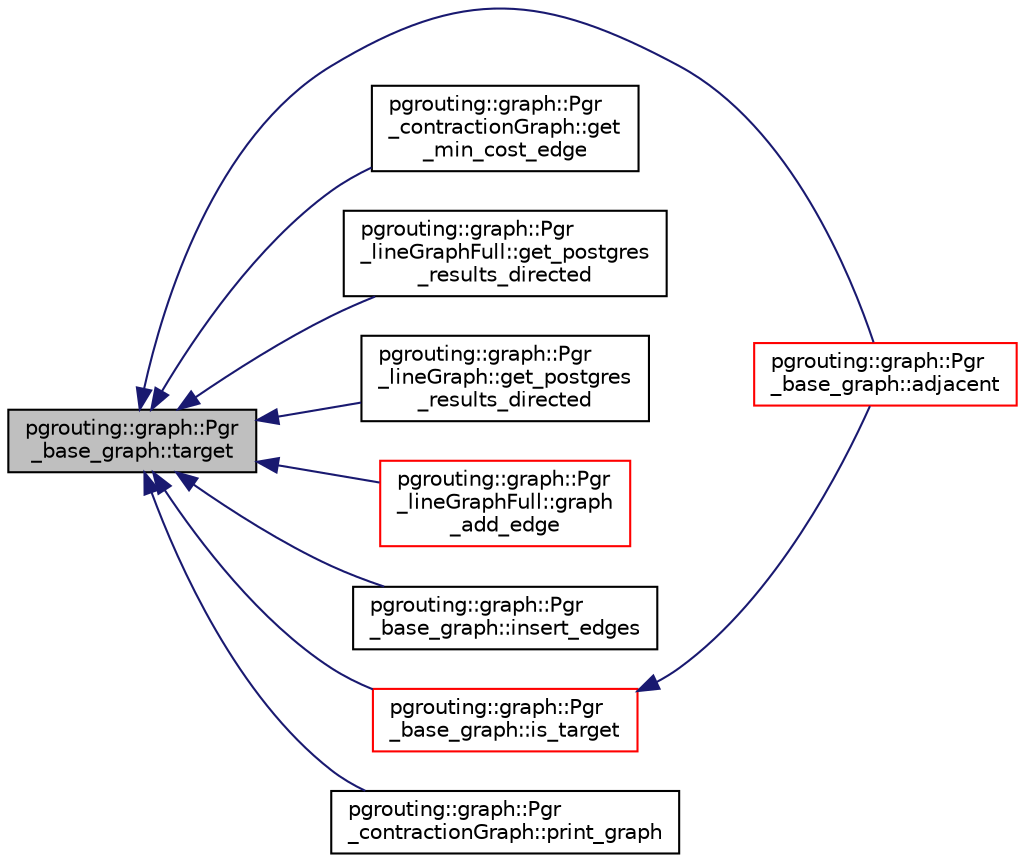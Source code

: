 digraph "pgrouting::graph::Pgr_base_graph::target"
{
  edge [fontname="Helvetica",fontsize="10",labelfontname="Helvetica",labelfontsize="10"];
  node [fontname="Helvetica",fontsize="10",shape=record];
  rankdir="LR";
  Node281 [label="pgrouting::graph::Pgr\l_base_graph::target",height=0.2,width=0.4,color="black", fillcolor="grey75", style="filled", fontcolor="black"];
  Node281 -> Node282 [dir="back",color="midnightblue",fontsize="10",style="solid",fontname="Helvetica"];
  Node282 [label="pgrouting::graph::Pgr\l_base_graph::adjacent",height=0.2,width=0.4,color="red", fillcolor="white", style="filled",URL="$classpgrouting_1_1graph_1_1Pgr__base__graph.html#a0b33ae3fd10642c323595a472b0da25b"];
  Node281 -> Node286 [dir="back",color="midnightblue",fontsize="10",style="solid",fontname="Helvetica"];
  Node286 [label="pgrouting::graph::Pgr\l_contractionGraph::get\l_min_cost_edge",height=0.2,width=0.4,color="black", fillcolor="white", style="filled",URL="$classpgrouting_1_1graph_1_1Pgr__contractionGraph.html#a3e10445a914f711c5777bd4b9e9dedf3",tooltip="get the edge with minimum cost between two vertices "];
  Node281 -> Node287 [dir="back",color="midnightblue",fontsize="10",style="solid",fontname="Helvetica"];
  Node287 [label="pgrouting::graph::Pgr\l_lineGraphFull::get_postgres\l_results_directed",height=0.2,width=0.4,color="black", fillcolor="white", style="filled",URL="$classpgrouting_1_1graph_1_1Pgr__lineGraphFull.html#af0cf958391c3a94623de1e3c010f274d"];
  Node281 -> Node288 [dir="back",color="midnightblue",fontsize="10",style="solid",fontname="Helvetica"];
  Node288 [label="pgrouting::graph::Pgr\l_lineGraph::get_postgres\l_results_directed",height=0.2,width=0.4,color="black", fillcolor="white", style="filled",URL="$classpgrouting_1_1graph_1_1Pgr__lineGraph.html#a32640e84c6abe522dcbeef889481a21b"];
  Node281 -> Node289 [dir="back",color="midnightblue",fontsize="10",style="solid",fontname="Helvetica"];
  Node289 [label="pgrouting::graph::Pgr\l_lineGraphFull::graph\l_add_edge",height=0.2,width=0.4,color="red", fillcolor="white", style="filled",URL="$classpgrouting_1_1graph_1_1Pgr__lineGraphFull.html#aa6f37d724f89d29cc1ad0612de7cd73e"];
  Node281 -> Node292 [dir="back",color="midnightblue",fontsize="10",style="solid",fontname="Helvetica"];
  Node292 [label="pgrouting::graph::Pgr\l_base_graph::insert_edges",height=0.2,width=0.4,color="black", fillcolor="white", style="filled",URL="$classpgrouting_1_1graph_1_1Pgr__base__graph.html#a6ee6c7c085a7fe6ad7266245dca7c38e"];
  Node281 -> Node293 [dir="back",color="midnightblue",fontsize="10",style="solid",fontname="Helvetica"];
  Node293 [label="pgrouting::graph::Pgr\l_base_graph::is_target",height=0.2,width=0.4,color="red", fillcolor="white", style="filled",URL="$classpgrouting_1_1graph_1_1Pgr__base__graph.html#a2ce09c08bdb099d43add5d9f88a2c7c4"];
  Node293 -> Node282 [dir="back",color="midnightblue",fontsize="10",style="solid",fontname="Helvetica"];
  Node281 -> Node294 [dir="back",color="midnightblue",fontsize="10",style="solid",fontname="Helvetica"];
  Node294 [label="pgrouting::graph::Pgr\l_contractionGraph::print_graph",height=0.2,width=0.4,color="black", fillcolor="white", style="filled",URL="$classpgrouting_1_1graph_1_1Pgr__contractionGraph.html#aaf48f450c4d8a6e92004f93b4077cb3a",tooltip="print the graph with contracted vertices of all vertices and edges "];
}
